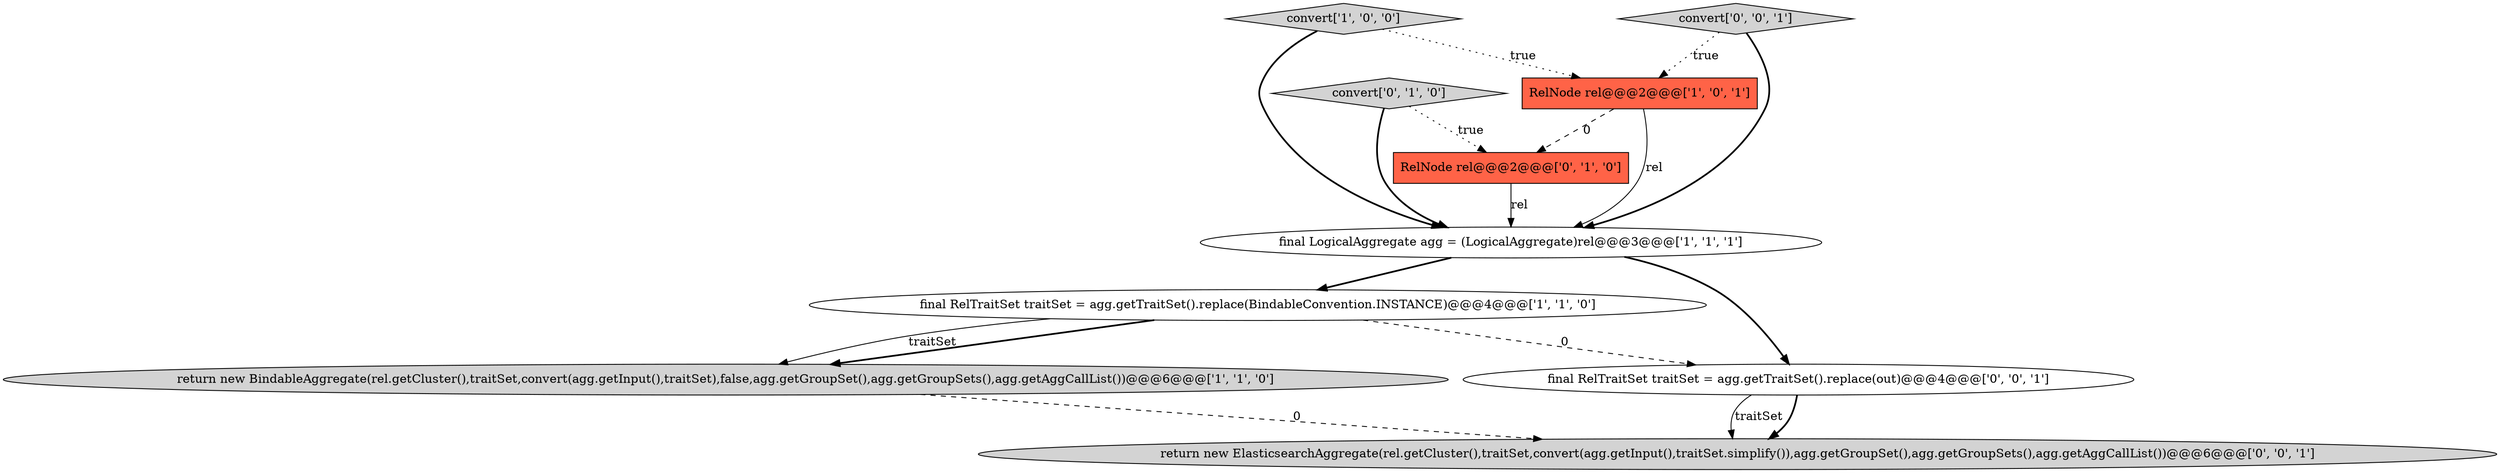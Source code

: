 digraph {
9 [style = filled, label = "return new ElasticsearchAggregate(rel.getCluster(),traitSet,convert(agg.getInput(),traitSet.simplify()),agg.getGroupSet(),agg.getGroupSets(),agg.getAggCallList())@@@6@@@['0', '0', '1']", fillcolor = lightgray, shape = ellipse image = "AAA0AAABBB3BBB"];
6 [style = filled, label = "RelNode rel@@@2@@@['0', '1', '0']", fillcolor = tomato, shape = box image = "AAA1AAABBB2BBB"];
1 [style = filled, label = "final RelTraitSet traitSet = agg.getTraitSet().replace(BindableConvention.INSTANCE)@@@4@@@['1', '1', '0']", fillcolor = white, shape = ellipse image = "AAA0AAABBB1BBB"];
0 [style = filled, label = "convert['1', '0', '0']", fillcolor = lightgray, shape = diamond image = "AAA0AAABBB1BBB"];
3 [style = filled, label = "final LogicalAggregate agg = (LogicalAggregate)rel@@@3@@@['1', '1', '1']", fillcolor = white, shape = ellipse image = "AAA0AAABBB1BBB"];
8 [style = filled, label = "convert['0', '0', '1']", fillcolor = lightgray, shape = diamond image = "AAA0AAABBB3BBB"];
4 [style = filled, label = "return new BindableAggregate(rel.getCluster(),traitSet,convert(agg.getInput(),traitSet),false,agg.getGroupSet(),agg.getGroupSets(),agg.getAggCallList())@@@6@@@['1', '1', '0']", fillcolor = lightgray, shape = ellipse image = "AAA0AAABBB1BBB"];
5 [style = filled, label = "convert['0', '1', '0']", fillcolor = lightgray, shape = diamond image = "AAA0AAABBB2BBB"];
7 [style = filled, label = "final RelTraitSet traitSet = agg.getTraitSet().replace(out)@@@4@@@['0', '0', '1']", fillcolor = white, shape = ellipse image = "AAA0AAABBB3BBB"];
2 [style = filled, label = "RelNode rel@@@2@@@['1', '0', '1']", fillcolor = tomato, shape = box image = "AAA0AAABBB1BBB"];
6->3 [style = solid, label="rel"];
0->3 [style = bold, label=""];
5->3 [style = bold, label=""];
7->9 [style = bold, label=""];
5->6 [style = dotted, label="true"];
4->9 [style = dashed, label="0"];
1->4 [style = bold, label=""];
2->3 [style = solid, label="rel"];
1->4 [style = solid, label="traitSet"];
0->2 [style = dotted, label="true"];
1->7 [style = dashed, label="0"];
3->1 [style = bold, label=""];
3->7 [style = bold, label=""];
7->9 [style = solid, label="traitSet"];
8->2 [style = dotted, label="true"];
8->3 [style = bold, label=""];
2->6 [style = dashed, label="0"];
}
